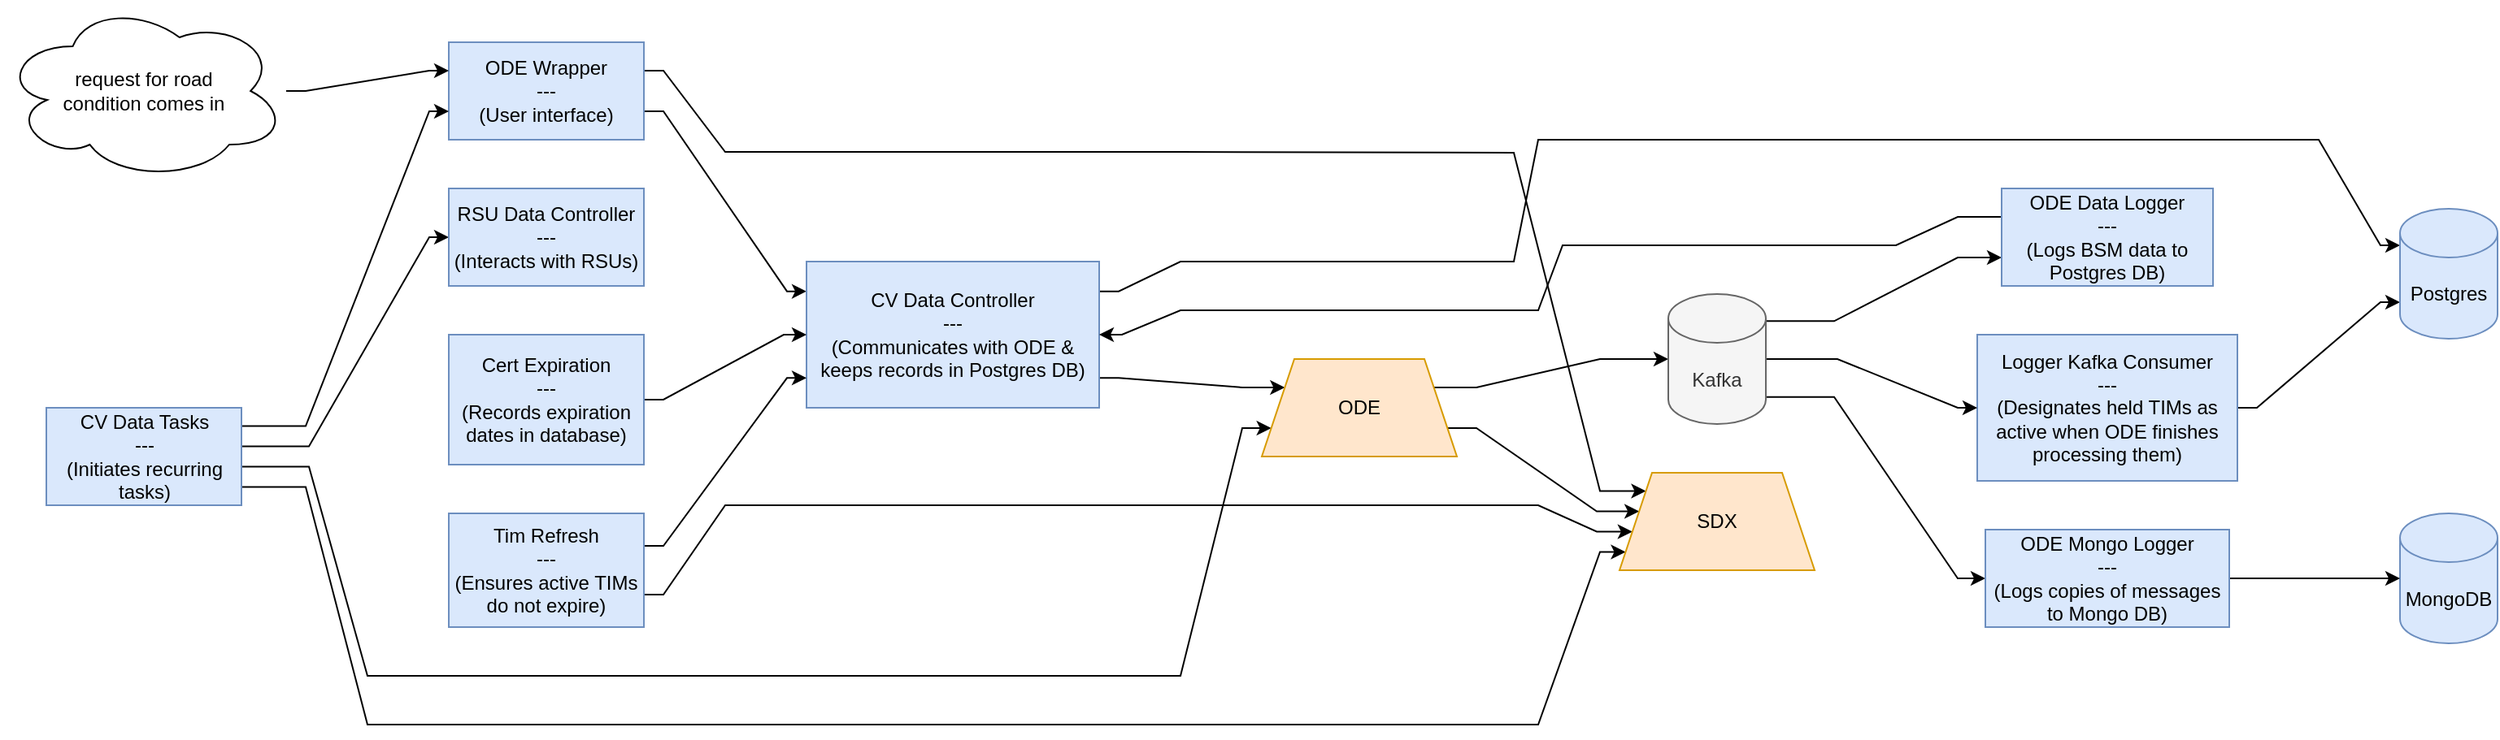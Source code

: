 <mxfile version="24.2.5" type="device">
  <diagram id="C5RBs43oDa-KdzZeNtuy" name="Page-1">
    <mxGraphModel dx="2314" dy="2365" grid="1" gridSize="10" guides="1" tooltips="1" connect="1" arrows="1" fold="1" page="1" pageScale="1" pageWidth="827" pageHeight="1169" math="0" shadow="0">
      <root>
        <mxCell id="WIyWlLk6GJQsqaUBKTNV-0" />
        <mxCell id="WIyWlLk6GJQsqaUBKTNV-1" parent="WIyWlLk6GJQsqaUBKTNV-0" />
        <mxCell id="FUf2oN58ZQ2NofXyOYGK-3" style="rounded=0;orthogonalLoop=1;jettySize=auto;html=1;noEdgeStyle=1;orthogonal=1;" parent="WIyWlLk6GJQsqaUBKTNV-1" source="FUf2oN58ZQ2NofXyOYGK-0" target="FUf2oN58ZQ2NofXyOYGK-2" edge="1">
          <mxGeometry relative="1" as="geometry">
            <Array as="points">
              <mxPoint x="407" y="42.5" />
              <mxPoint x="483" y="153.333" />
            </Array>
          </mxGeometry>
        </mxCell>
        <mxCell id="FUf2oN58ZQ2NofXyOYGK-45" style="rounded=0;orthogonalLoop=1;jettySize=auto;html=1;noEdgeStyle=1;orthogonal=1;" parent="WIyWlLk6GJQsqaUBKTNV-1" source="FUf2oN58ZQ2NofXyOYGK-0" target="FUf2oN58ZQ2NofXyOYGK-55" edge="1">
          <mxGeometry relative="1" as="geometry">
            <Array as="points">
              <mxPoint x="407" y="17.5" />
              <mxPoint x="445" y="67.5" />
              <mxPoint x="725" y="67.5" />
              <mxPoint x="725" y="67.5" />
              <mxPoint x="930" y="68" />
              <mxPoint x="983" y="276.25" />
            </Array>
          </mxGeometry>
        </mxCell>
        <mxCell id="FUf2oN58ZQ2NofXyOYGK-0" value="ODE Wrapper&lt;br&gt;---&lt;br&gt;(User interface)" style="rounded=0;whiteSpace=wrap;html=1;fillColor=#dae8fc;strokeColor=#6c8ebf;" parent="WIyWlLk6GJQsqaUBKTNV-1" vertex="1">
          <mxGeometry x="275" width="120" height="60" as="geometry" />
        </mxCell>
        <mxCell id="FUf2oN58ZQ2NofXyOYGK-8" style="rounded=0;orthogonalLoop=1;jettySize=auto;html=1;noEdgeStyle=1;orthogonal=1;" parent="WIyWlLk6GJQsqaUBKTNV-1" source="FUf2oN58ZQ2NofXyOYGK-2" target="FUf2oN58ZQ2NofXyOYGK-57" edge="1">
          <mxGeometry relative="1" as="geometry">
            <mxPoint x="437.5" y="500" as="targetPoint" />
            <Array as="points">
              <mxPoint x="687" y="206.667" />
              <mxPoint x="763" y="212.5" />
            </Array>
          </mxGeometry>
        </mxCell>
        <mxCell id="FUf2oN58ZQ2NofXyOYGK-84" style="edgeStyle=orthogonalEdgeStyle;rounded=0;orthogonalLoop=1;jettySize=auto;html=1;noEdgeStyle=1;orthogonal=1;" parent="WIyWlLk6GJQsqaUBKTNV-1" source="FUf2oN58ZQ2NofXyOYGK-2" target="FUf2oN58ZQ2NofXyOYGK-83" edge="1">
          <mxGeometry relative="1" as="geometry">
            <Array as="points">
              <mxPoint x="687" y="153.333" />
              <mxPoint x="725" y="135" />
              <mxPoint x="930" y="135" />
              <mxPoint x="945" y="60" />
              <mxPoint x="1165" y="60" />
              <mxPoint x="1165" y="60" />
              <mxPoint x="1425" y="60" />
              <mxPoint x="1463" y="125" />
            </Array>
          </mxGeometry>
        </mxCell>
        <mxCell id="FUf2oN58ZQ2NofXyOYGK-2" value="CV Data Controller&lt;br&gt;---&lt;br&gt;(Communicates with ODE &amp;amp; keeps records in Postgres DB)" style="rounded=0;whiteSpace=wrap;html=1;fillColor=#dae8fc;strokeColor=#6c8ebf;" parent="WIyWlLk6GJQsqaUBKTNV-1" vertex="1">
          <mxGeometry x="495" y="135" width="180" height="90" as="geometry" />
        </mxCell>
        <mxCell id="FUf2oN58ZQ2NofXyOYGK-86" style="edgeStyle=orthogonalEdgeStyle;rounded=0;orthogonalLoop=1;jettySize=auto;html=1;noEdgeStyle=1;orthogonal=1;" parent="WIyWlLk6GJQsqaUBKTNV-1" source="FUf2oN58ZQ2NofXyOYGK-4" target="FUf2oN58ZQ2NofXyOYGK-0" edge="1">
          <mxGeometry relative="1" as="geometry">
            <Array as="points">
              <mxPoint x="187" y="30" />
              <mxPoint x="263" y="17.5" />
            </Array>
          </mxGeometry>
        </mxCell>
        <mxCell id="FUf2oN58ZQ2NofXyOYGK-4" value="r&lt;span style=&quot;background-color: initial;&quot;&gt;equest for road&lt;/span&gt;&lt;div&gt;&lt;span style=&quot;background-color: initial;&quot;&gt;condition comes in&lt;/span&gt;&lt;/div&gt;" style="ellipse;shape=cloud;whiteSpace=wrap;html=1;" parent="WIyWlLk6GJQsqaUBKTNV-1" vertex="1">
          <mxGeometry y="-25" width="175" height="110" as="geometry" />
        </mxCell>
        <mxCell id="FUf2oN58ZQ2NofXyOYGK-21" style="rounded=0;orthogonalLoop=1;jettySize=auto;html=1;noEdgeStyle=1;orthogonal=1;" parent="WIyWlLk6GJQsqaUBKTNV-1" source="FUf2oN58ZQ2NofXyOYGK-57" target="FUf2oN58ZQ2NofXyOYGK-20" edge="1">
          <mxGeometry relative="1" as="geometry">
            <mxPoint x="437.5" y="580" as="sourcePoint" />
            <Array as="points">
              <mxPoint x="907" y="212.5" />
              <mxPoint x="983" y="195" />
            </Array>
          </mxGeometry>
        </mxCell>
        <mxCell id="FUf2oN58ZQ2NofXyOYGK-29" style="rounded=0;orthogonalLoop=1;jettySize=auto;html=1;noEdgeStyle=1;orthogonal=1;" parent="WIyWlLk6GJQsqaUBKTNV-1" source="FUf2oN58ZQ2NofXyOYGK-57" target="FUf2oN58ZQ2NofXyOYGK-55" edge="1">
          <mxGeometry relative="1" as="geometry">
            <mxPoint x="402.5" y="580" as="sourcePoint" />
            <Array as="points">
              <mxPoint x="907" y="237.5" />
              <mxPoint x="981" y="288.75" />
            </Array>
          </mxGeometry>
        </mxCell>
        <mxCell id="FUf2oN58ZQ2NofXyOYGK-85" style="edgeStyle=orthogonalEdgeStyle;rounded=0;orthogonalLoop=1;jettySize=auto;html=1;noEdgeStyle=1;orthogonal=1;" parent="WIyWlLk6GJQsqaUBKTNV-1" source="FUf2oN58ZQ2NofXyOYGK-11" target="FUf2oN58ZQ2NofXyOYGK-83" edge="1">
          <mxGeometry relative="1" as="geometry">
            <Array as="points">
              <mxPoint x="1387" y="225" />
              <mxPoint x="1463" y="160" />
            </Array>
          </mxGeometry>
        </mxCell>
        <mxCell id="FUf2oN58ZQ2NofXyOYGK-11" value="Logger Kafka Consumer&lt;br&gt;---&lt;br&gt;&lt;div&gt;(Designates held TIMs as active when ODE finishes processing them)&lt;/div&gt;" style="rounded=0;whiteSpace=wrap;html=1;fillColor=#dae8fc;strokeColor=#6c8ebf;" parent="WIyWlLk6GJQsqaUBKTNV-1" vertex="1">
          <mxGeometry x="1215" y="180" width="160" height="90" as="geometry" />
        </mxCell>
        <mxCell id="FUf2oN58ZQ2NofXyOYGK-13" value="MongoDB" style="shape=cylinder3;whiteSpace=wrap;html=1;boundedLbl=1;backgroundOutline=1;size=15;fillColor=#dae8fc;strokeColor=#6c8ebf;" parent="WIyWlLk6GJQsqaUBKTNV-1" vertex="1">
          <mxGeometry x="1475" y="290" width="60" height="80" as="geometry" />
        </mxCell>
        <mxCell id="FUf2oN58ZQ2NofXyOYGK-46" style="rounded=0;orthogonalLoop=1;jettySize=auto;html=1;noEdgeStyle=1;orthogonal=1;" parent="WIyWlLk6GJQsqaUBKTNV-1" source="FUf2oN58ZQ2NofXyOYGK-20" target="FUf2oN58ZQ2NofXyOYGK-11" edge="1">
          <mxGeometry relative="1" as="geometry">
            <Array as="points">
              <mxPoint x="1129" y="195" />
              <mxPoint x="1203" y="225" />
            </Array>
          </mxGeometry>
        </mxCell>
        <mxCell id="FUf2oN58ZQ2NofXyOYGK-53" style="rounded=0;orthogonalLoop=1;jettySize=auto;html=1;noEdgeStyle=1;orthogonal=1;" parent="WIyWlLk6GJQsqaUBKTNV-1" source="FUf2oN58ZQ2NofXyOYGK-20" target="FUf2oN58ZQ2NofXyOYGK-52" edge="1">
          <mxGeometry relative="1" as="geometry">
            <Array as="points">
              <mxPoint x="1127" y="218.333" />
              <mxPoint x="1203" y="330" />
            </Array>
          </mxGeometry>
        </mxCell>
        <mxCell id="FUf2oN58ZQ2NofXyOYGK-72" style="edgeStyle=orthogonalEdgeStyle;rounded=0;orthogonalLoop=1;jettySize=auto;html=1;noEdgeStyle=1;orthogonal=1;" parent="WIyWlLk6GJQsqaUBKTNV-1" source="FUf2oN58ZQ2NofXyOYGK-20" target="FUf2oN58ZQ2NofXyOYGK-38" edge="1">
          <mxGeometry relative="1" as="geometry">
            <Array as="points">
              <mxPoint x="1127" y="171.667" />
              <mxPoint x="1203" y="132.5" />
            </Array>
          </mxGeometry>
        </mxCell>
        <mxCell id="FUf2oN58ZQ2NofXyOYGK-20" value="Kafka" style="shape=cylinder3;whiteSpace=wrap;html=1;boundedLbl=1;backgroundOutline=1;size=15;fillColor=#f5f5f5;fontColor=#333333;strokeColor=#666666;" parent="WIyWlLk6GJQsqaUBKTNV-1" vertex="1">
          <mxGeometry x="1025" y="155" width="60" height="80" as="geometry" />
        </mxCell>
        <mxCell id="FUf2oN58ZQ2NofXyOYGK-32" style="rounded=0;orthogonalLoop=1;jettySize=auto;html=1;noEdgeStyle=1;orthogonal=1;" parent="WIyWlLk6GJQsqaUBKTNV-1" source="FUf2oN58ZQ2NofXyOYGK-30" target="FUf2oN58ZQ2NofXyOYGK-57" edge="1">
          <mxGeometry relative="1" as="geometry">
            <mxPoint x="402.5" y="500" as="targetPoint" />
            <Array as="points">
              <mxPoint x="189" y="261.25" />
              <mxPoint x="225" y="390" />
              <mxPoint x="445" y="390" />
              <mxPoint x="445" y="390" />
              <mxPoint x="725" y="390" />
              <mxPoint x="763" y="237.5" />
            </Array>
          </mxGeometry>
        </mxCell>
        <mxCell id="FUf2oN58ZQ2NofXyOYGK-34" style="rounded=0;orthogonalLoop=1;jettySize=auto;html=1;noEdgeStyle=1;orthogonal=1;" parent="WIyWlLk6GJQsqaUBKTNV-1" source="FUf2oN58ZQ2NofXyOYGK-30" target="FUf2oN58ZQ2NofXyOYGK-33" edge="1">
          <mxGeometry relative="1" as="geometry">
            <Array as="points">
              <mxPoint x="189" y="248.75" />
              <mxPoint x="263" y="120" />
            </Array>
          </mxGeometry>
        </mxCell>
        <mxCell id="FUf2oN58ZQ2NofXyOYGK-35" style="rounded=0;orthogonalLoop=1;jettySize=auto;html=1;noEdgeStyle=1;orthogonal=1;" parent="WIyWlLk6GJQsqaUBKTNV-1" source="FUf2oN58ZQ2NofXyOYGK-30" target="FUf2oN58ZQ2NofXyOYGK-0" edge="1">
          <mxGeometry relative="1" as="geometry">
            <Array as="points">
              <mxPoint x="187" y="236.25" />
              <mxPoint x="263" y="42.5" />
            </Array>
          </mxGeometry>
        </mxCell>
        <mxCell id="FUf2oN58ZQ2NofXyOYGK-48" style="rounded=0;orthogonalLoop=1;jettySize=auto;html=1;noEdgeStyle=1;orthogonal=1;" parent="WIyWlLk6GJQsqaUBKTNV-1" source="FUf2oN58ZQ2NofXyOYGK-30" target="FUf2oN58ZQ2NofXyOYGK-55" edge="1">
          <mxGeometry relative="1" as="geometry">
            <Array as="points">
              <mxPoint x="187" y="273.75" />
              <mxPoint x="225" y="420" />
              <mxPoint x="445" y="420" />
              <mxPoint x="445" y="420" />
              <mxPoint x="725" y="420" />
              <mxPoint x="725" y="420" />
              <mxPoint x="945" y="420" />
              <mxPoint x="983" y="313.75" />
            </Array>
          </mxGeometry>
        </mxCell>
        <mxCell id="FUf2oN58ZQ2NofXyOYGK-33" value="RSU Data Controller&lt;br&gt;---&lt;br&gt;(Interacts with RSUs)" style="rounded=0;whiteSpace=wrap;html=1;fillColor=#dae8fc;strokeColor=#6c8ebf;" parent="WIyWlLk6GJQsqaUBKTNV-1" vertex="1">
          <mxGeometry x="275" y="90" width="120" height="60" as="geometry" />
        </mxCell>
        <mxCell id="FUf2oN58ZQ2NofXyOYGK-37" style="rounded=0;orthogonalLoop=1;jettySize=auto;html=1;noEdgeStyle=1;orthogonal=1;" parent="WIyWlLk6GJQsqaUBKTNV-1" source="FUf2oN58ZQ2NofXyOYGK-36" target="FUf2oN58ZQ2NofXyOYGK-2" edge="1">
          <mxGeometry relative="1" as="geometry">
            <Array as="points">
              <mxPoint x="407" y="310" />
              <mxPoint x="483" y="206.667" />
            </Array>
          </mxGeometry>
        </mxCell>
        <mxCell id="FUf2oN58ZQ2NofXyOYGK-49" style="rounded=0;orthogonalLoop=1;jettySize=auto;html=1;noEdgeStyle=1;orthogonal=1;" parent="WIyWlLk6GJQsqaUBKTNV-1" source="FUf2oN58ZQ2NofXyOYGK-36" target="FUf2oN58ZQ2NofXyOYGK-55" edge="1">
          <mxGeometry relative="1" as="geometry">
            <Array as="points">
              <mxPoint x="407" y="340" />
              <mxPoint x="445" y="285" />
              <mxPoint x="725" y="285" />
              <mxPoint x="725" y="285" />
              <mxPoint x="945" y="285" />
              <mxPoint x="981" y="301.25" />
            </Array>
          </mxGeometry>
        </mxCell>
        <mxCell id="FUf2oN58ZQ2NofXyOYGK-36" value="Tim Refresh&lt;br&gt;---&lt;br&gt;(Ensures active TIMs do not expire)" style="rounded=0;whiteSpace=wrap;html=1;fillColor=#dae8fc;strokeColor=#6c8ebf;" parent="WIyWlLk6GJQsqaUBKTNV-1" vertex="1">
          <mxGeometry x="275" y="290" width="120" height="70" as="geometry" />
        </mxCell>
        <mxCell id="FUf2oN58ZQ2NofXyOYGK-39" style="rounded=0;orthogonalLoop=1;jettySize=auto;html=1;noEdgeStyle=1;orthogonal=1;" parent="WIyWlLk6GJQsqaUBKTNV-1" source="FUf2oN58ZQ2NofXyOYGK-38" target="FUf2oN58ZQ2NofXyOYGK-2" edge="1">
          <mxGeometry relative="1" as="geometry">
            <Array as="points">
              <mxPoint x="1203" y="107.5" />
              <mxPoint x="1165" y="125" />
              <mxPoint x="960" y="125" />
              <mxPoint x="945" y="165" />
              <mxPoint x="725" y="165" />
              <mxPoint x="689" y="180" />
            </Array>
          </mxGeometry>
        </mxCell>
        <mxCell id="FUf2oN58ZQ2NofXyOYGK-38" value="ODE Data Logger&lt;br&gt;---&lt;br&gt;&lt;div&gt;(Logs BSM data to Postgres DB)&lt;/div&gt;" style="rounded=0;whiteSpace=wrap;html=1;fillColor=#dae8fc;strokeColor=#6c8ebf;" parent="WIyWlLk6GJQsqaUBKTNV-1" vertex="1">
          <mxGeometry x="1230" y="90" width="130" height="60" as="geometry" />
        </mxCell>
        <mxCell id="FUf2oN58ZQ2NofXyOYGK-41" style="rounded=0;orthogonalLoop=1;jettySize=auto;html=1;noEdgeStyle=1;orthogonal=1;" parent="WIyWlLk6GJQsqaUBKTNV-1" source="FUf2oN58ZQ2NofXyOYGK-40" target="FUf2oN58ZQ2NofXyOYGK-2" edge="1">
          <mxGeometry relative="1" as="geometry">
            <Array as="points">
              <mxPoint x="407" y="220" />
              <mxPoint x="481" y="180" />
            </Array>
          </mxGeometry>
        </mxCell>
        <mxCell id="FUf2oN58ZQ2NofXyOYGK-40" value="Cert Expiration&lt;br&gt;---&lt;br&gt;(Records expiration dates in database)" style="rounded=0;whiteSpace=wrap;html=1;fillColor=#dae8fc;strokeColor=#6c8ebf;" parent="WIyWlLk6GJQsqaUBKTNV-1" vertex="1">
          <mxGeometry x="275" y="180" width="120" height="80" as="geometry" />
        </mxCell>
        <mxCell id="FUf2oN58ZQ2NofXyOYGK-54" style="rounded=0;orthogonalLoop=1;jettySize=auto;html=1;noEdgeStyle=1;orthogonal=1;" parent="WIyWlLk6GJQsqaUBKTNV-1" source="FUf2oN58ZQ2NofXyOYGK-52" target="FUf2oN58ZQ2NofXyOYGK-13" edge="1">
          <mxGeometry relative="1" as="geometry">
            <Array as="points">
              <mxPoint x="1387" y="330" />
              <mxPoint x="1463" y="330" />
            </Array>
          </mxGeometry>
        </mxCell>
        <mxCell id="FUf2oN58ZQ2NofXyOYGK-52" value="ODE Mongo Logger&lt;br&gt;---&lt;br&gt;(Logs copies of messages to Mongo DB)" style="rounded=0;whiteSpace=wrap;html=1;fillColor=#dae8fc;strokeColor=#6c8ebf;" parent="WIyWlLk6GJQsqaUBKTNV-1" vertex="1">
          <mxGeometry x="1220" y="300" width="150" height="60" as="geometry" />
        </mxCell>
        <mxCell id="FUf2oN58ZQ2NofXyOYGK-55" value="SDX" style="shape=trapezoid;perimeter=trapezoidPerimeter;whiteSpace=wrap;html=1;fixedSize=1;fillColor=#ffe6cc;strokeColor=#d79b00;" parent="WIyWlLk6GJQsqaUBKTNV-1" vertex="1">
          <mxGeometry x="995" y="265" width="120" height="60" as="geometry" />
        </mxCell>
        <mxCell id="FUf2oN58ZQ2NofXyOYGK-57" value="ODE" style="shape=trapezoid;perimeter=trapezoidPerimeter;whiteSpace=wrap;html=1;fixedSize=1;fillColor=#ffe6cc;strokeColor=#d79b00;" parent="WIyWlLk6GJQsqaUBKTNV-1" vertex="1">
          <mxGeometry x="775" y="195" width="120" height="60" as="geometry" />
        </mxCell>
        <mxCell id="FUf2oN58ZQ2NofXyOYGK-30" value="CV Data Tasks&lt;div&gt;---&lt;/div&gt;&lt;div&gt;(Initiates recurring tasks)&lt;/div&gt;" style="rounded=0;whiteSpace=wrap;html=1;fillColor=#dae8fc;strokeColor=#6c8ebf;" parent="WIyWlLk6GJQsqaUBKTNV-1" vertex="1">
          <mxGeometry x="27.5" y="225" width="120" height="60" as="geometry" />
        </mxCell>
        <mxCell id="FUf2oN58ZQ2NofXyOYGK-83" value="Postgres" style="shape=cylinder3;whiteSpace=wrap;html=1;boundedLbl=1;backgroundOutline=1;size=15;fillColor=#dae8fc;strokeColor=#6c8ebf;" parent="WIyWlLk6GJQsqaUBKTNV-1" vertex="1">
          <mxGeometry x="1475" y="102.5" width="60" height="80" as="geometry" />
        </mxCell>
      </root>
    </mxGraphModel>
  </diagram>
</mxfile>
